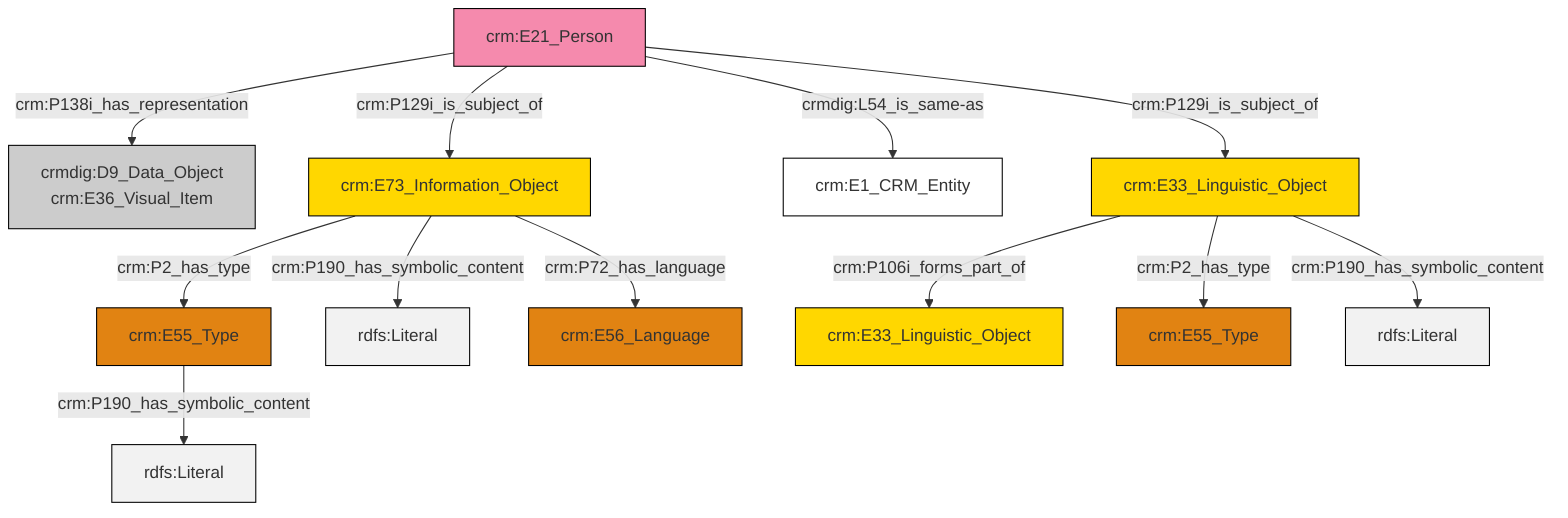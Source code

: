 graph TD
classDef Literal fill:#f2f2f2,stroke:#000000;
classDef CRM_Entity fill:#FFFFFF,stroke:#000000;
classDef Temporal_Entity fill:#00C9E6, stroke:#000000;
classDef Type fill:#E18312, stroke:#000000;
classDef Time-Span fill:#2C9C91, stroke:#000000;
classDef Appellation fill:#FFEB7F, stroke:#000000;
classDef Place fill:#008836, stroke:#000000;
classDef Persistent_Item fill:#B266B2, stroke:#000000;
classDef Conceptual_Object fill:#FFD700, stroke:#000000;
classDef Physical_Thing fill:#D2B48C, stroke:#000000;
classDef Actor fill:#f58aad, stroke:#000000;
classDef PC_Classes fill:#4ce600, stroke:#000000;
classDef Multi fill:#cccccc,stroke:#000000;

7["crm:E33_Linguistic_Object"]:::Conceptual_Object -->|crm:P106i_forms_part_of| 8["crm:E33_Linguistic_Object"]:::Conceptual_Object
7["crm:E33_Linguistic_Object"]:::Conceptual_Object -->|crm:P2_has_type| 4["crm:E55_Type"]:::Type
11["crm:E21_Person"]:::Actor -->|crm:P138i_has_representation| 0["crmdig:D9_Data_Object<br>crm:E36_Visual_Item"]:::Multi
11["crm:E21_Person"]:::Actor -->|crm:P129i_is_subject_of| 12["crm:E73_Information_Object"]:::Conceptual_Object
2["crm:E55_Type"]:::Type -->|crm:P190_has_symbolic_content| 14[rdfs:Literal]:::Literal
7["crm:E33_Linguistic_Object"]:::Conceptual_Object -->|crm:P190_has_symbolic_content| 18[rdfs:Literal]:::Literal
11["crm:E21_Person"]:::Actor -->|crmdig:L54_is_same-as| 16["crm:E1_CRM_Entity"]:::CRM_Entity
12["crm:E73_Information_Object"]:::Conceptual_Object -->|crm:P2_has_type| 2["crm:E55_Type"]:::Type
12["crm:E73_Information_Object"]:::Conceptual_Object -->|crm:P190_has_symbolic_content| 19[rdfs:Literal]:::Literal
11["crm:E21_Person"]:::Actor -->|crm:P129i_is_subject_of| 7["crm:E33_Linguistic_Object"]:::Conceptual_Object
12["crm:E73_Information_Object"]:::Conceptual_Object -->|crm:P72_has_language| 20["crm:E56_Language"]:::Type